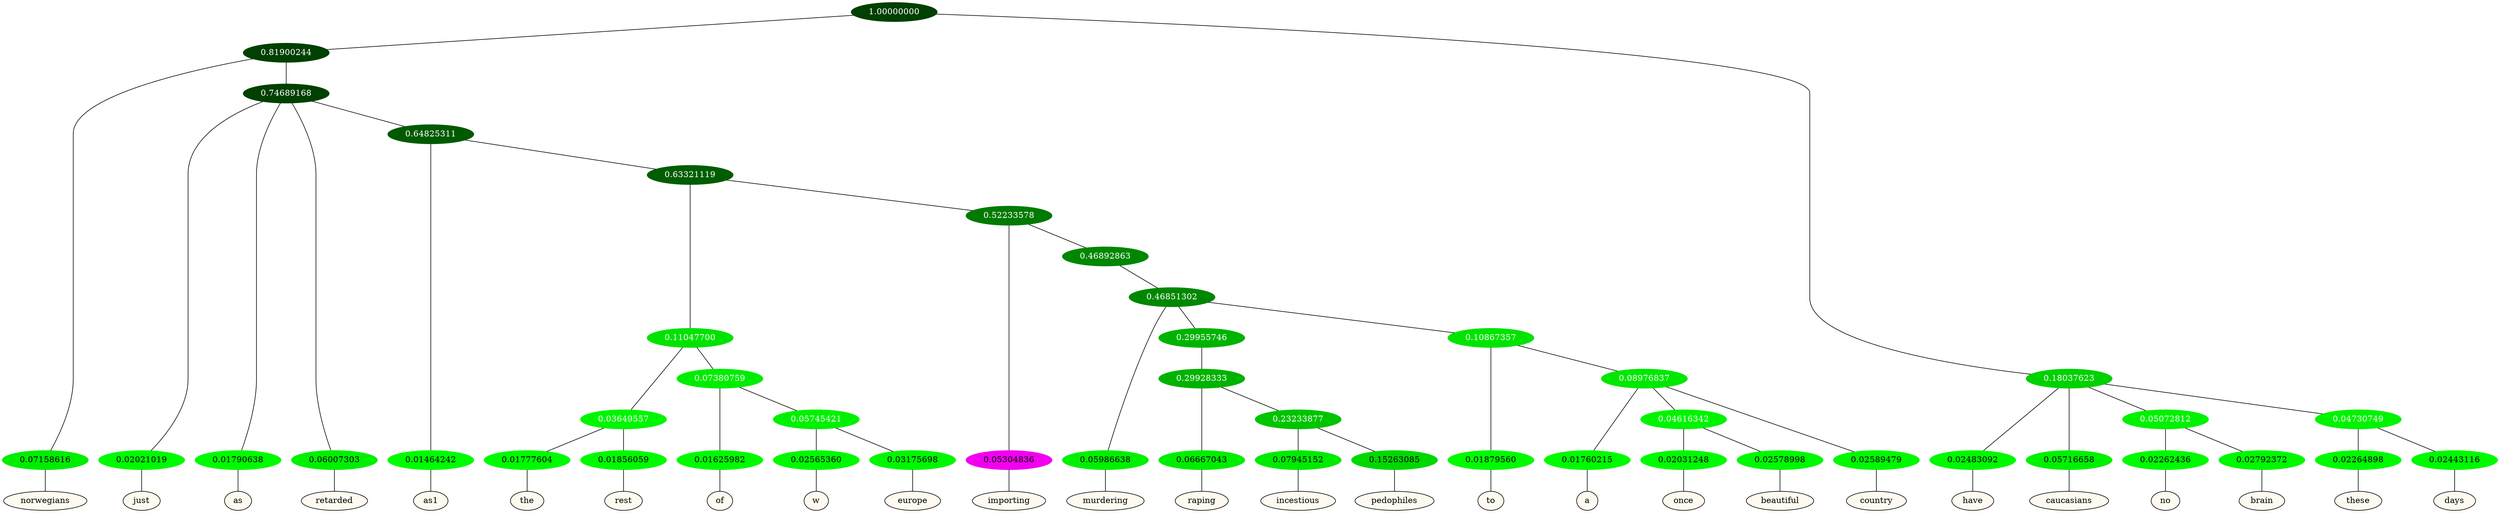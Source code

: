 graph {
	node [format=png height=0.15 nodesep=0.001 ordering=out overlap=prism overlap_scaling=0.01 ranksep=0.001 ratio=0.2 style=filled width=0.15]
	{
		rank=same
		a_w_3 [label=norwegians color=black fillcolor=floralwhite style="filled,solid"]
		a_w_9 [label=just color=black fillcolor=floralwhite style="filled,solid"]
		a_w_10 [label=as color=black fillcolor=floralwhite style="filled,solid"]
		a_w_11 [label=retarded color=black fillcolor=floralwhite style="filled,solid"]
		a_w_17 [label=as1 color=black fillcolor=floralwhite style="filled,solid"]
		a_w_25 [label=the color=black fillcolor=floralwhite style="filled,solid"]
		a_w_26 [label=rest color=black fillcolor=floralwhite style="filled,solid"]
		a_w_27 [label=of color=black fillcolor=floralwhite style="filled,solid"]
		a_w_30 [label=w color=black fillcolor=floralwhite style="filled,solid"]
		a_w_31 [label=europe color=black fillcolor=floralwhite style="filled,solid"]
		a_w_23 [label=importing color=black fillcolor=floralwhite style="filled,solid"]
		a_w_32 [label=murdering color=black fillcolor=floralwhite style="filled,solid"]
		a_w_38 [label=raping color=black fillcolor=floralwhite style="filled,solid"]
		a_w_43 [label=incestious color=black fillcolor=floralwhite style="filled,solid"]
		a_w_44 [label=pedophiles color=black fillcolor=floralwhite style="filled,solid"]
		a_w_36 [label=to color=black fillcolor=floralwhite style="filled,solid"]
		a_w_40 [label=a color=black fillcolor=floralwhite style="filled,solid"]
		a_w_45 [label=once color=black fillcolor=floralwhite style="filled,solid"]
		a_w_46 [label=beautiful color=black fillcolor=floralwhite style="filled,solid"]
		a_w_42 [label=country color=black fillcolor=floralwhite style="filled,solid"]
		a_w_5 [label=have color=black fillcolor=floralwhite style="filled,solid"]
		a_w_6 [label=caucasians color=black fillcolor=floralwhite style="filled,solid"]
		a_w_13 [label=no color=black fillcolor=floralwhite style="filled,solid"]
		a_w_14 [label=brain color=black fillcolor=floralwhite style="filled,solid"]
		a_w_15 [label=these color=black fillcolor=floralwhite style="filled,solid"]
		a_w_16 [label=days color=black fillcolor=floralwhite style="filled,solid"]
	}
	a_n_3 -- a_w_3
	a_n_9 -- a_w_9
	a_n_10 -- a_w_10
	a_n_11 -- a_w_11
	a_n_17 -- a_w_17
	a_n_25 -- a_w_25
	a_n_26 -- a_w_26
	a_n_27 -- a_w_27
	a_n_30 -- a_w_30
	a_n_31 -- a_w_31
	a_n_23 -- a_w_23
	a_n_32 -- a_w_32
	a_n_38 -- a_w_38
	a_n_43 -- a_w_43
	a_n_44 -- a_w_44
	a_n_36 -- a_w_36
	a_n_40 -- a_w_40
	a_n_45 -- a_w_45
	a_n_46 -- a_w_46
	a_n_42 -- a_w_42
	a_n_5 -- a_w_5
	a_n_6 -- a_w_6
	a_n_13 -- a_w_13
	a_n_14 -- a_w_14
	a_n_15 -- a_w_15
	a_n_16 -- a_w_16
	{
		rank=same
		a_n_3 [label=0.07158616 color="0.334 1.000 0.928" fontcolor=black]
		a_n_9 [label=0.02021019 color="0.334 1.000 0.980" fontcolor=black]
		a_n_10 [label=0.01790638 color="0.334 1.000 0.982" fontcolor=black]
		a_n_11 [label=0.06007303 color="0.334 1.000 0.940" fontcolor=black]
		a_n_17 [label=0.01464242 color="0.334 1.000 0.985" fontcolor=black]
		a_n_25 [label=0.01777604 color="0.334 1.000 0.982" fontcolor=black]
		a_n_26 [label=0.01856059 color="0.334 1.000 0.981" fontcolor=black]
		a_n_27 [label=0.01625982 color="0.334 1.000 0.984" fontcolor=black]
		a_n_30 [label=0.02565360 color="0.334 1.000 0.974" fontcolor=black]
		a_n_31 [label=0.03175698 color="0.334 1.000 0.968" fontcolor=black]
		a_n_23 [label=0.05304836 color="0.835 1.000 0.947" fontcolor=black]
		a_n_32 [label=0.05986638 color="0.334 1.000 0.940" fontcolor=black]
		a_n_38 [label=0.06667043 color="0.334 1.000 0.933" fontcolor=black]
		a_n_43 [label=0.07945152 color="0.334 1.000 0.921" fontcolor=black]
		a_n_44 [label=0.15263085 color="0.334 1.000 0.847" fontcolor=black]
		a_n_36 [label=0.01879560 color="0.334 1.000 0.981" fontcolor=black]
		a_n_40 [label=0.01760215 color="0.334 1.000 0.982" fontcolor=black]
		a_n_45 [label=0.02031248 color="0.334 1.000 0.980" fontcolor=black]
		a_n_46 [label=0.02578998 color="0.334 1.000 0.974" fontcolor=black]
		a_n_42 [label=0.02589479 color="0.334 1.000 0.974" fontcolor=black]
		a_n_5 [label=0.02483092 color="0.334 1.000 0.975" fontcolor=black]
		a_n_6 [label=0.05716658 color="0.334 1.000 0.943" fontcolor=black]
		a_n_13 [label=0.02262436 color="0.334 1.000 0.977" fontcolor=black]
		a_n_14 [label=0.02792372 color="0.334 1.000 0.972" fontcolor=black]
		a_n_15 [label=0.02264898 color="0.334 1.000 0.977" fontcolor=black]
		a_n_16 [label=0.02443116 color="0.334 1.000 0.976" fontcolor=black]
	}
	a_n_0 [label=1.00000000 color="0.334 1.000 0.250" fontcolor=grey99]
	a_n_1 [label=0.81900244 color="0.334 1.000 0.250" fontcolor=grey99]
	a_n_0 -- a_n_1
	a_n_2 [label=0.18037623 color="0.334 1.000 0.820" fontcolor=grey99]
	a_n_0 -- a_n_2
	a_n_1 -- a_n_3
	a_n_4 [label=0.74689168 color="0.334 1.000 0.253" fontcolor=grey99]
	a_n_1 -- a_n_4
	a_n_2 -- a_n_5
	a_n_2 -- a_n_6
	a_n_7 [label=0.05072812 color="0.334 1.000 0.949" fontcolor=grey99]
	a_n_2 -- a_n_7
	a_n_8 [label=0.04730749 color="0.334 1.000 0.953" fontcolor=grey99]
	a_n_2 -- a_n_8
	a_n_4 -- a_n_9
	a_n_4 -- a_n_10
	a_n_4 -- a_n_11
	a_n_12 [label=0.64825311 color="0.334 1.000 0.352" fontcolor=grey99]
	a_n_4 -- a_n_12
	a_n_7 -- a_n_13
	a_n_7 -- a_n_14
	a_n_8 -- a_n_15
	a_n_8 -- a_n_16
	a_n_12 -- a_n_17
	a_n_18 [label=0.63321119 color="0.334 1.000 0.367" fontcolor=grey99]
	a_n_12 -- a_n_18
	a_n_19 [label=0.11047700 color="0.334 1.000 0.890" fontcolor=grey99]
	a_n_18 -- a_n_19
	a_n_20 [label=0.52233578 color="0.334 1.000 0.478" fontcolor=grey99]
	a_n_18 -- a_n_20
	a_n_21 [label=0.03649557 color="0.334 1.000 0.964" fontcolor=grey99]
	a_n_19 -- a_n_21
	a_n_22 [label=0.07380759 color="0.334 1.000 0.926" fontcolor=grey99]
	a_n_19 -- a_n_22
	a_n_20 -- a_n_23
	a_n_24 [label=0.46892863 color="0.334 1.000 0.531" fontcolor=grey99]
	a_n_20 -- a_n_24
	a_n_21 -- a_n_25
	a_n_21 -- a_n_26
	a_n_22 -- a_n_27
	a_n_28 [label=0.05745421 color="0.334 1.000 0.943" fontcolor=grey99]
	a_n_22 -- a_n_28
	a_n_29 [label=0.46851302 color="0.334 1.000 0.531" fontcolor=grey99]
	a_n_24 -- a_n_29
	a_n_28 -- a_n_30
	a_n_28 -- a_n_31
	a_n_29 -- a_n_32
	a_n_33 [label=0.29955746 color="0.334 1.000 0.700" fontcolor=grey99]
	a_n_29 -- a_n_33
	a_n_34 [label=0.10867357 color="0.334 1.000 0.891" fontcolor=grey99]
	a_n_29 -- a_n_34
	a_n_35 [label=0.29928333 color="0.334 1.000 0.701" fontcolor=grey99]
	a_n_33 -- a_n_35
	a_n_34 -- a_n_36
	a_n_37 [label=0.08976837 color="0.334 1.000 0.910" fontcolor=grey99]
	a_n_34 -- a_n_37
	a_n_35 -- a_n_38
	a_n_39 [label=0.23233877 color="0.334 1.000 0.768" fontcolor=grey99]
	a_n_35 -- a_n_39
	a_n_37 -- a_n_40
	a_n_41 [label=0.04616342 color="0.334 1.000 0.954" fontcolor=grey99]
	a_n_37 -- a_n_41
	a_n_37 -- a_n_42
	a_n_39 -- a_n_43
	a_n_39 -- a_n_44
	a_n_41 -- a_n_45
	a_n_41 -- a_n_46
}
